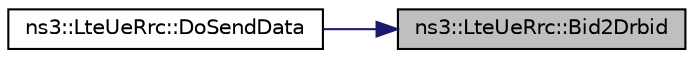 digraph "ns3::LteUeRrc::Bid2Drbid"
{
 // LATEX_PDF_SIZE
  edge [fontname="Helvetica",fontsize="10",labelfontname="Helvetica",labelfontsize="10"];
  node [fontname="Helvetica",fontsize="10",shape=record];
  rankdir="RL";
  Node1 [label="ns3::LteUeRrc::Bid2Drbid",height=0.2,width=0.4,color="black", fillcolor="grey75", style="filled", fontcolor="black",tooltip="Bid 2 DR bid."];
  Node1 -> Node2 [dir="back",color="midnightblue",fontsize="10",style="solid",fontname="Helvetica"];
  Node2 [label="ns3::LteUeRrc::DoSendData",height=0.2,width=0.4,color="black", fillcolor="white", style="filled",URL="$classns3_1_1_lte_ue_rrc.html#a895988c12c8bc333edbb53f8bde307f0",tooltip="Send data function."];
}
